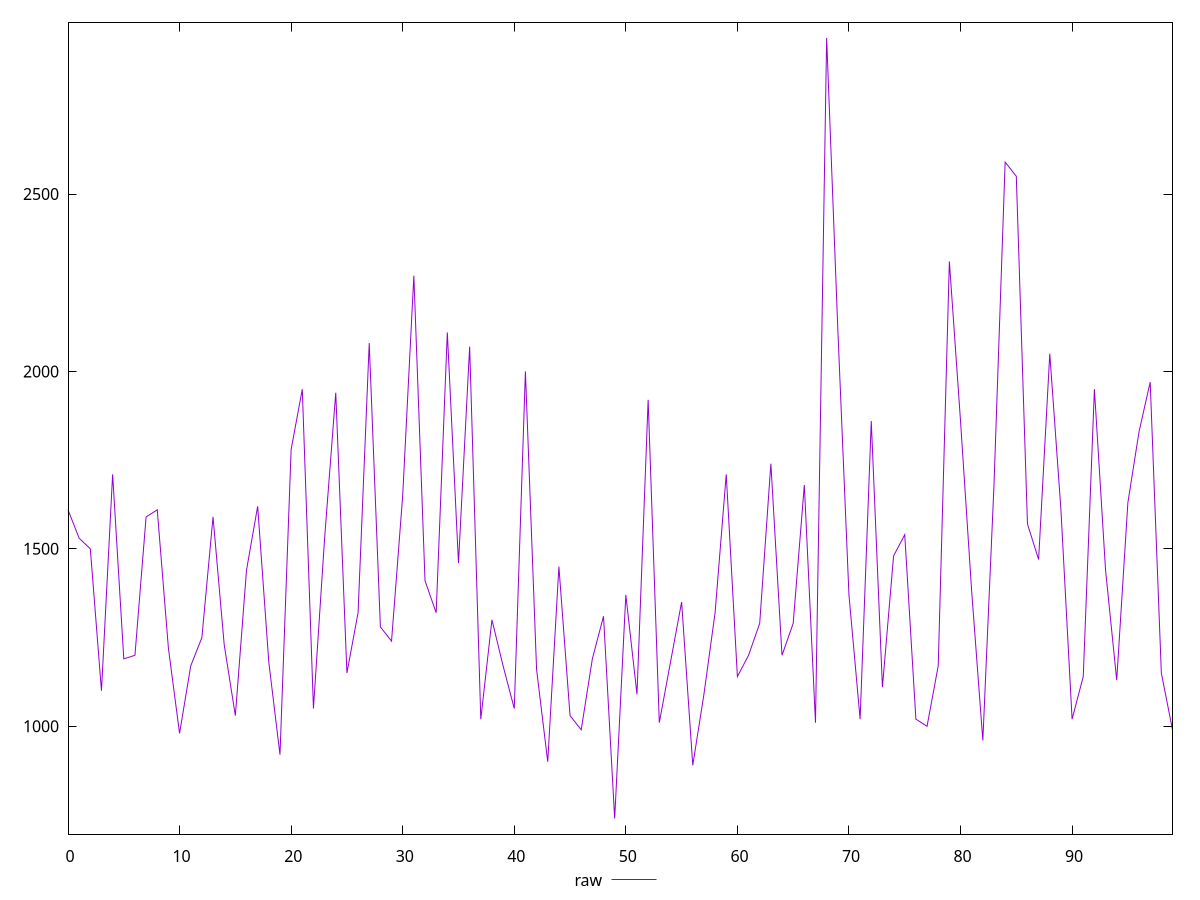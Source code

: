 reset

$raw <<EOF
0 1610
1 1530
2 1500
3 1100
4 1710
5 1190
6 1200
7 1590
8 1610
9 1220
10 980
11 1170
12 1250
13 1590
14 1230
15 1030
16 1440
17 1620
18 1180
19 920
20 1780
21 1950
22 1050
23 1530
24 1940
25 1150
26 1320
27 2080
28 1280
29 1240
30 1650
31 2270
32 1410
33 1320
34 2110
35 1460
36 2070
37 1020
38 1300
39 1170
40 1050
41 2000
42 1160
43 900
44 1450
45 1030
46 990
47 1190
48 1310
49 740
50 1370
51 1090
52 1920
53 1010
54 1180
55 1350
56 890
57 1090
58 1320
59 1710
60 1140
61 1200
62 1290
63 1740
64 1200
65 1290
66 1680
67 1010
68 2940
69 2120
70 1370
71 1020
72 1860
73 1110
74 1480
75 1540
76 1020
77 1000
78 1170
79 2310
80 1860
81 1380
82 960
83 1680
84 2590
85 2550
86 1570
87 1470
88 2050
89 1610
90 1020
91 1140
92 1950
93 1440
94 1130
95 1630
96 1830
97 1970
98 1150
99 990
EOF

set key outside below
set xrange [0:99]
set yrange [696:2984]
set trange [696:2984]
set terminal svg size 640, 500 enhanced background rgb 'white'
set output "reports/report_00028_2021-02-24T12-49-42.674Z/uses-http2/samples/card/raw/values.svg"

plot $raw title "raw" with line

reset
